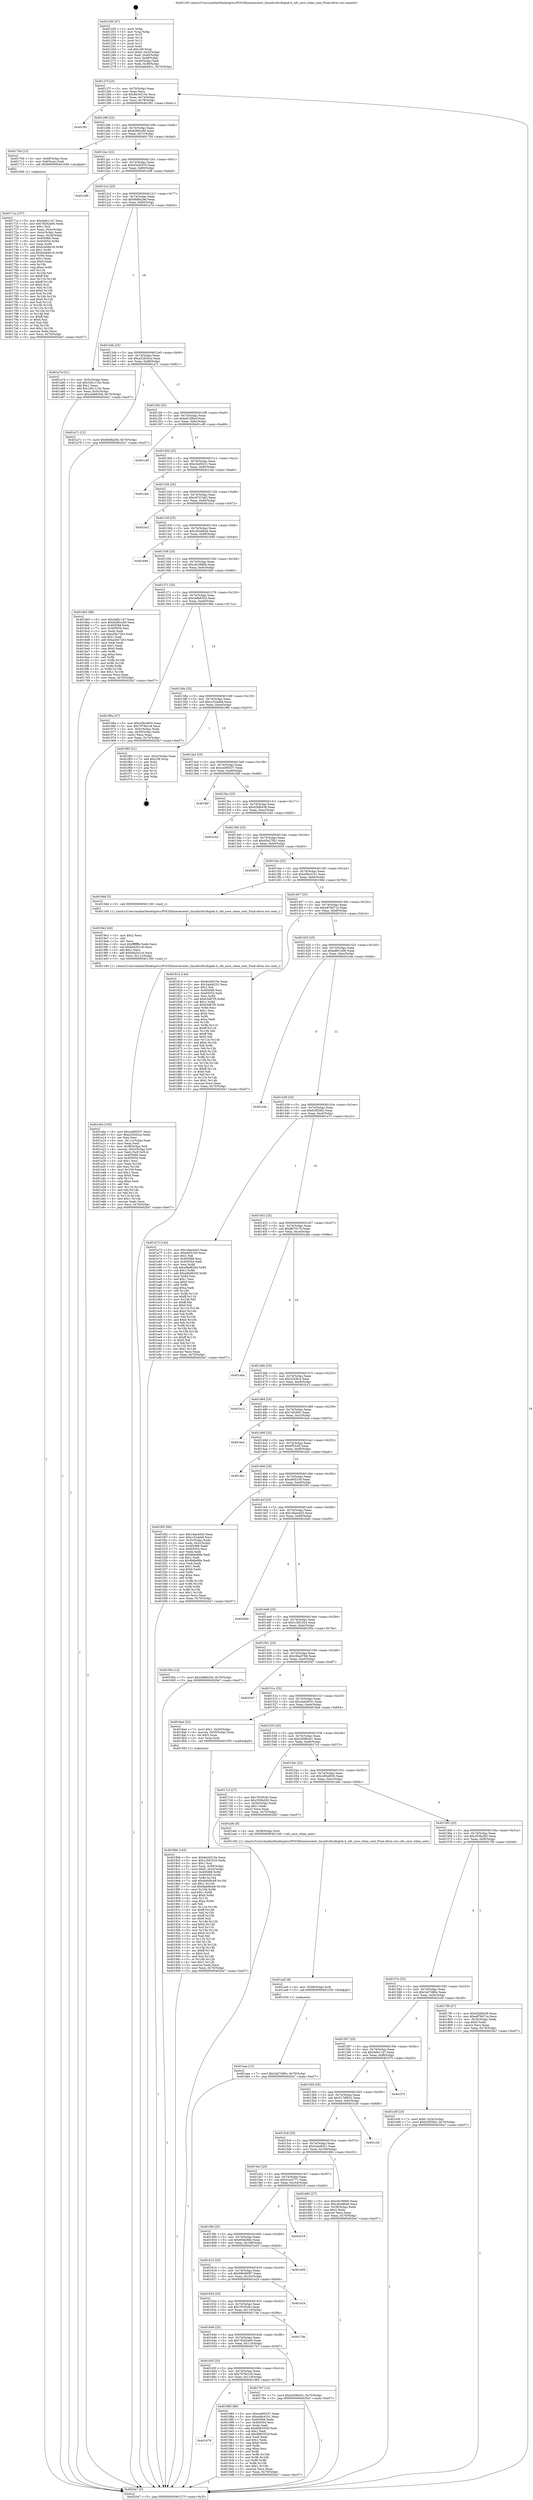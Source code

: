 digraph "0x401250" {
  label = "0x401250 (/mnt/c/Users/mathe/Desktop/tcc/POCII/binaries/extr_linuxfscifscifsglob.h_cifs_save_when_sent_Final-ollvm.out::main(0))"
  labelloc = "t"
  node[shape=record]

  Entry [label="",width=0.3,height=0.3,shape=circle,fillcolor=black,style=filled]
  "0x40127f" [label="{
     0x40127f [23]\l
     | [instrs]\l
     &nbsp;&nbsp;0x40127f \<+3\>: mov -0x70(%rbp),%eax\l
     &nbsp;&nbsp;0x401282 \<+2\>: mov %eax,%ecx\l
     &nbsp;&nbsp;0x401284 \<+6\>: sub $0x8a34515e,%ecx\l
     &nbsp;&nbsp;0x40128a \<+3\>: mov %eax,-0x74(%rbp)\l
     &nbsp;&nbsp;0x40128d \<+3\>: mov %ecx,-0x78(%rbp)\l
     &nbsp;&nbsp;0x401290 \<+6\>: je 0000000000401f91 \<main+0xd41\>\l
  }"]
  "0x401f91" [label="{
     0x401f91\l
  }", style=dashed]
  "0x401296" [label="{
     0x401296 [22]\l
     | [instrs]\l
     &nbsp;&nbsp;0x401296 \<+5\>: jmp 000000000040129b \<main+0x4b\>\l
     &nbsp;&nbsp;0x40129b \<+3\>: mov -0x74(%rbp),%eax\l
     &nbsp;&nbsp;0x40129e \<+5\>: sub $0x9280cc60,%eax\l
     &nbsp;&nbsp;0x4012a3 \<+3\>: mov %eax,-0x7c(%rbp)\l
     &nbsp;&nbsp;0x4012a6 \<+6\>: je 000000000040170d \<main+0x4bd\>\l
  }"]
  Exit [label="",width=0.3,height=0.3,shape=circle,fillcolor=black,style=filled,peripheries=2]
  "0x40170d" [label="{
     0x40170d [13]\l
     | [instrs]\l
     &nbsp;&nbsp;0x40170d \<+4\>: mov -0x48(%rbp),%rax\l
     &nbsp;&nbsp;0x401711 \<+4\>: mov 0x8(%rax),%rdi\l
     &nbsp;&nbsp;0x401715 \<+5\>: call 0000000000401060 \<atoi@plt\>\l
     | [calls]\l
     &nbsp;&nbsp;0x401060 \{1\} (unknown)\l
  }"]
  "0x4012ac" [label="{
     0x4012ac [22]\l
     | [instrs]\l
     &nbsp;&nbsp;0x4012ac \<+5\>: jmp 00000000004012b1 \<main+0x61\>\l
     &nbsp;&nbsp;0x4012b1 \<+3\>: mov -0x74(%rbp),%eax\l
     &nbsp;&nbsp;0x4012b4 \<+5\>: sub $0x93a5d376,%eax\l
     &nbsp;&nbsp;0x4012b9 \<+3\>: mov %eax,-0x80(%rbp)\l
     &nbsp;&nbsp;0x4012bc \<+6\>: je 0000000000401df9 \<main+0xba9\>\l
  }"]
  "0x401aae" [label="{
     0x401aae [12]\l
     | [instrs]\l
     &nbsp;&nbsp;0x401aae \<+7\>: movl $0x3a57d86c,-0x70(%rbp)\l
     &nbsp;&nbsp;0x401ab5 \<+5\>: jmp 00000000004020a7 \<main+0xe57\>\l
  }"]
  "0x401df9" [label="{
     0x401df9\l
  }", style=dashed]
  "0x4012c2" [label="{
     0x4012c2 [25]\l
     | [instrs]\l
     &nbsp;&nbsp;0x4012c2 \<+5\>: jmp 00000000004012c7 \<main+0x77\>\l
     &nbsp;&nbsp;0x4012c7 \<+3\>: mov -0x74(%rbp),%eax\l
     &nbsp;&nbsp;0x4012ca \<+5\>: sub $0x9b8fa29d,%eax\l
     &nbsp;&nbsp;0x4012cf \<+6\>: mov %eax,-0x84(%rbp)\l
     &nbsp;&nbsp;0x4012d5 \<+6\>: je 0000000000401a7d \<main+0x82d\>\l
  }"]
  "0x401aa5" [label="{
     0x401aa5 [9]\l
     | [instrs]\l
     &nbsp;&nbsp;0x401aa5 \<+4\>: mov -0x58(%rbp),%rdi\l
     &nbsp;&nbsp;0x401aa9 \<+5\>: call 0000000000401030 \<free@plt\>\l
     | [calls]\l
     &nbsp;&nbsp;0x401030 \{1\} (unknown)\l
  }"]
  "0x401a7d" [label="{
     0x401a7d [31]\l
     | [instrs]\l
     &nbsp;&nbsp;0x401a7d \<+3\>: mov -0x5c(%rbp),%eax\l
     &nbsp;&nbsp;0x401a80 \<+5\>: sub $0x1b6111bc,%eax\l
     &nbsp;&nbsp;0x401a85 \<+3\>: add $0x1,%eax\l
     &nbsp;&nbsp;0x401a88 \<+5\>: add $0x1b6111bc,%eax\l
     &nbsp;&nbsp;0x401a8d \<+3\>: mov %eax,-0x5c(%rbp)\l
     &nbsp;&nbsp;0x401a90 \<+7\>: movl $0xcb8b635d,-0x70(%rbp)\l
     &nbsp;&nbsp;0x401a97 \<+5\>: jmp 00000000004020a7 \<main+0xe57\>\l
  }"]
  "0x4012db" [label="{
     0x4012db [25]\l
     | [instrs]\l
     &nbsp;&nbsp;0x4012db \<+5\>: jmp 00000000004012e0 \<main+0x90\>\l
     &nbsp;&nbsp;0x4012e0 \<+3\>: mov -0x74(%rbp),%eax\l
     &nbsp;&nbsp;0x4012e3 \<+5\>: sub $0xa32920ca,%eax\l
     &nbsp;&nbsp;0x4012e8 \<+6\>: mov %eax,-0x88(%rbp)\l
     &nbsp;&nbsp;0x4012ee \<+6\>: je 0000000000401a71 \<main+0x821\>\l
  }"]
  "0x401a0a" [label="{
     0x401a0a [103]\l
     | [instrs]\l
     &nbsp;&nbsp;0x401a0a \<+5\>: mov $0xced95537,%ecx\l
     &nbsp;&nbsp;0x401a0f \<+5\>: mov $0xa32920ca,%edx\l
     &nbsp;&nbsp;0x401a14 \<+2\>: xor %esi,%esi\l
     &nbsp;&nbsp;0x401a16 \<+6\>: mov -0x11c(%rbp),%edi\l
     &nbsp;&nbsp;0x401a1c \<+3\>: imul %eax,%edi\l
     &nbsp;&nbsp;0x401a1f \<+4\>: mov -0x58(%rbp),%r8\l
     &nbsp;&nbsp;0x401a23 \<+4\>: movslq -0x5c(%rbp),%r9\l
     &nbsp;&nbsp;0x401a27 \<+4\>: mov %edi,(%r8,%r9,4)\l
     &nbsp;&nbsp;0x401a2b \<+7\>: mov 0x405068,%eax\l
     &nbsp;&nbsp;0x401a32 \<+7\>: mov 0x405054,%edi\l
     &nbsp;&nbsp;0x401a39 \<+3\>: sub $0x1,%esi\l
     &nbsp;&nbsp;0x401a3c \<+3\>: mov %eax,%r10d\l
     &nbsp;&nbsp;0x401a3f \<+3\>: add %esi,%r10d\l
     &nbsp;&nbsp;0x401a42 \<+4\>: imul %r10d,%eax\l
     &nbsp;&nbsp;0x401a46 \<+3\>: and $0x1,%eax\l
     &nbsp;&nbsp;0x401a49 \<+3\>: cmp $0x0,%eax\l
     &nbsp;&nbsp;0x401a4c \<+4\>: sete %r11b\l
     &nbsp;&nbsp;0x401a50 \<+3\>: cmp $0xa,%edi\l
     &nbsp;&nbsp;0x401a53 \<+3\>: setl %bl\l
     &nbsp;&nbsp;0x401a56 \<+3\>: mov %r11b,%r14b\l
     &nbsp;&nbsp;0x401a59 \<+3\>: and %bl,%r14b\l
     &nbsp;&nbsp;0x401a5c \<+3\>: xor %bl,%r11b\l
     &nbsp;&nbsp;0x401a5f \<+3\>: or %r11b,%r14b\l
     &nbsp;&nbsp;0x401a62 \<+4\>: test $0x1,%r14b\l
     &nbsp;&nbsp;0x401a66 \<+3\>: cmovne %edx,%ecx\l
     &nbsp;&nbsp;0x401a69 \<+3\>: mov %ecx,-0x70(%rbp)\l
     &nbsp;&nbsp;0x401a6c \<+5\>: jmp 00000000004020a7 \<main+0xe57\>\l
  }"]
  "0x401a71" [label="{
     0x401a71 [12]\l
     | [instrs]\l
     &nbsp;&nbsp;0x401a71 \<+7\>: movl $0x9b8fa29d,-0x70(%rbp)\l
     &nbsp;&nbsp;0x401a78 \<+5\>: jmp 00000000004020a7 \<main+0xe57\>\l
  }"]
  "0x4012f4" [label="{
     0x4012f4 [25]\l
     | [instrs]\l
     &nbsp;&nbsp;0x4012f4 \<+5\>: jmp 00000000004012f9 \<main+0xa9\>\l
     &nbsp;&nbsp;0x4012f9 \<+3\>: mov -0x74(%rbp),%eax\l
     &nbsp;&nbsp;0x4012fc \<+5\>: sub $0xa9158bcf,%eax\l
     &nbsp;&nbsp;0x401301 \<+6\>: mov %eax,-0x8c(%rbp)\l
     &nbsp;&nbsp;0x401307 \<+6\>: je 0000000000401cd9 \<main+0xa89\>\l
  }"]
  "0x4019e2" [label="{
     0x4019e2 [40]\l
     | [instrs]\l
     &nbsp;&nbsp;0x4019e2 \<+5\>: mov $0x2,%ecx\l
     &nbsp;&nbsp;0x4019e7 \<+1\>: cltd\l
     &nbsp;&nbsp;0x4019e8 \<+2\>: idiv %ecx\l
     &nbsp;&nbsp;0x4019ea \<+6\>: imul $0xfffffffe,%edx,%ecx\l
     &nbsp;&nbsp;0x4019f0 \<+6\>: sub $0xb0a2b1c0,%ecx\l
     &nbsp;&nbsp;0x4019f6 \<+3\>: add $0x1,%ecx\l
     &nbsp;&nbsp;0x4019f9 \<+6\>: add $0xb0a2b1c0,%ecx\l
     &nbsp;&nbsp;0x4019ff \<+6\>: mov %ecx,-0x11c(%rbp)\l
     &nbsp;&nbsp;0x401a05 \<+5\>: call 0000000000401160 \<next_i\>\l
     | [calls]\l
     &nbsp;&nbsp;0x401160 \{1\} (/mnt/c/Users/mathe/Desktop/tcc/POCII/binaries/extr_linuxfscifscifsglob.h_cifs_save_when_sent_Final-ollvm.out::next_i)\l
  }"]
  "0x401cd9" [label="{
     0x401cd9\l
  }", style=dashed]
  "0x40130d" [label="{
     0x40130d [25]\l
     | [instrs]\l
     &nbsp;&nbsp;0x40130d \<+5\>: jmp 0000000000401312 \<main+0xc2\>\l
     &nbsp;&nbsp;0x401312 \<+3\>: mov -0x74(%rbp),%eax\l
     &nbsp;&nbsp;0x401315 \<+5\>: sub $0xc0a09231,%eax\l
     &nbsp;&nbsp;0x40131a \<+6\>: mov %eax,-0x90(%rbp)\l
     &nbsp;&nbsp;0x401320 \<+6\>: je 0000000000401cbe \<main+0xa6e\>\l
  }"]
  "0x401678" [label="{
     0x401678\l
  }", style=dashed]
  "0x401cbe" [label="{
     0x401cbe\l
  }", style=dashed]
  "0x401326" [label="{
     0x401326 [25]\l
     | [instrs]\l
     &nbsp;&nbsp;0x401326 \<+5\>: jmp 000000000040132b \<main+0xdb\>\l
     &nbsp;&nbsp;0x40132b \<+3\>: mov -0x74(%rbp),%eax\l
     &nbsp;&nbsp;0x40132e \<+5\>: sub $0xc8747ab2,%eax\l
     &nbsp;&nbsp;0x401333 \<+6\>: mov %eax,-0x94(%rbp)\l
     &nbsp;&nbsp;0x401339 \<+6\>: je 0000000000401bc2 \<main+0x972\>\l
  }"]
  "0x401985" [label="{
     0x401985 [88]\l
     | [instrs]\l
     &nbsp;&nbsp;0x401985 \<+5\>: mov $0xced95537,%eax\l
     &nbsp;&nbsp;0x40198a \<+5\>: mov $0xe49c41b1,%ecx\l
     &nbsp;&nbsp;0x40198f \<+7\>: mov 0x405068,%edx\l
     &nbsp;&nbsp;0x401996 \<+7\>: mov 0x405054,%esi\l
     &nbsp;&nbsp;0x40199d \<+2\>: mov %edx,%edi\l
     &nbsp;&nbsp;0x40199f \<+6\>: add $0x6883352f,%edi\l
     &nbsp;&nbsp;0x4019a5 \<+3\>: sub $0x1,%edi\l
     &nbsp;&nbsp;0x4019a8 \<+6\>: sub $0x6883352f,%edi\l
     &nbsp;&nbsp;0x4019ae \<+3\>: imul %edi,%edx\l
     &nbsp;&nbsp;0x4019b1 \<+3\>: and $0x1,%edx\l
     &nbsp;&nbsp;0x4019b4 \<+3\>: cmp $0x0,%edx\l
     &nbsp;&nbsp;0x4019b7 \<+4\>: sete %r8b\l
     &nbsp;&nbsp;0x4019bb \<+3\>: cmp $0xa,%esi\l
     &nbsp;&nbsp;0x4019be \<+4\>: setl %r9b\l
     &nbsp;&nbsp;0x4019c2 \<+3\>: mov %r8b,%r10b\l
     &nbsp;&nbsp;0x4019c5 \<+3\>: and %r9b,%r10b\l
     &nbsp;&nbsp;0x4019c8 \<+3\>: xor %r9b,%r8b\l
     &nbsp;&nbsp;0x4019cb \<+3\>: or %r8b,%r10b\l
     &nbsp;&nbsp;0x4019ce \<+4\>: test $0x1,%r10b\l
     &nbsp;&nbsp;0x4019d2 \<+3\>: cmovne %ecx,%eax\l
     &nbsp;&nbsp;0x4019d5 \<+3\>: mov %eax,-0x70(%rbp)\l
     &nbsp;&nbsp;0x4019d8 \<+5\>: jmp 00000000004020a7 \<main+0xe57\>\l
  }"]
  "0x401bc2" [label="{
     0x401bc2\l
  }", style=dashed]
  "0x40133f" [label="{
     0x40133f [25]\l
     | [instrs]\l
     &nbsp;&nbsp;0x40133f \<+5\>: jmp 0000000000401344 \<main+0xf4\>\l
     &nbsp;&nbsp;0x401344 \<+3\>: mov -0x74(%rbp),%eax\l
     &nbsp;&nbsp;0x401347 \<+5\>: sub $0xc92e86a9,%eax\l
     &nbsp;&nbsp;0x40134c \<+6\>: mov %eax,-0x98(%rbp)\l
     &nbsp;&nbsp;0x401352 \<+6\>: je 000000000040169d \<main+0x44d\>\l
  }"]
  "0x4018bb" [label="{
     0x4018bb [163]\l
     | [instrs]\l
     &nbsp;&nbsp;0x4018bb \<+5\>: mov $0x8a34515e,%ecx\l
     &nbsp;&nbsp;0x4018c0 \<+5\>: mov $0x1c581024,%edx\l
     &nbsp;&nbsp;0x4018c5 \<+3\>: mov $0x1,%sil\l
     &nbsp;&nbsp;0x4018c8 \<+4\>: mov %rax,-0x58(%rbp)\l
     &nbsp;&nbsp;0x4018cc \<+7\>: movl $0x0,-0x5c(%rbp)\l
     &nbsp;&nbsp;0x4018d3 \<+8\>: mov 0x405068,%r8d\l
     &nbsp;&nbsp;0x4018db \<+8\>: mov 0x405054,%r9d\l
     &nbsp;&nbsp;0x4018e3 \<+3\>: mov %r8d,%r10d\l
     &nbsp;&nbsp;0x4018e6 \<+7\>: add $0x8a8d8cb8,%r10d\l
     &nbsp;&nbsp;0x4018ed \<+4\>: sub $0x1,%r10d\l
     &nbsp;&nbsp;0x4018f1 \<+7\>: sub $0x8a8d8cb8,%r10d\l
     &nbsp;&nbsp;0x4018f8 \<+4\>: imul %r10d,%r8d\l
     &nbsp;&nbsp;0x4018fc \<+4\>: and $0x1,%r8d\l
     &nbsp;&nbsp;0x401900 \<+4\>: cmp $0x0,%r8d\l
     &nbsp;&nbsp;0x401904 \<+4\>: sete %r11b\l
     &nbsp;&nbsp;0x401908 \<+4\>: cmp $0xa,%r9d\l
     &nbsp;&nbsp;0x40190c \<+3\>: setl %bl\l
     &nbsp;&nbsp;0x40190f \<+3\>: mov %r11b,%r14b\l
     &nbsp;&nbsp;0x401912 \<+4\>: xor $0xff,%r14b\l
     &nbsp;&nbsp;0x401916 \<+3\>: mov %bl,%r15b\l
     &nbsp;&nbsp;0x401919 \<+4\>: xor $0xff,%r15b\l
     &nbsp;&nbsp;0x40191d \<+4\>: xor $0x0,%sil\l
     &nbsp;&nbsp;0x401921 \<+3\>: mov %r14b,%r12b\l
     &nbsp;&nbsp;0x401924 \<+4\>: and $0x0,%r12b\l
     &nbsp;&nbsp;0x401928 \<+3\>: and %sil,%r11b\l
     &nbsp;&nbsp;0x40192b \<+3\>: mov %r15b,%r13b\l
     &nbsp;&nbsp;0x40192e \<+4\>: and $0x0,%r13b\l
     &nbsp;&nbsp;0x401932 \<+3\>: and %sil,%bl\l
     &nbsp;&nbsp;0x401935 \<+3\>: or %r11b,%r12b\l
     &nbsp;&nbsp;0x401938 \<+3\>: or %bl,%r13b\l
     &nbsp;&nbsp;0x40193b \<+3\>: xor %r13b,%r12b\l
     &nbsp;&nbsp;0x40193e \<+3\>: or %r15b,%r14b\l
     &nbsp;&nbsp;0x401941 \<+4\>: xor $0xff,%r14b\l
     &nbsp;&nbsp;0x401945 \<+4\>: or $0x0,%sil\l
     &nbsp;&nbsp;0x401949 \<+3\>: and %sil,%r14b\l
     &nbsp;&nbsp;0x40194c \<+3\>: or %r14b,%r12b\l
     &nbsp;&nbsp;0x40194f \<+4\>: test $0x1,%r12b\l
     &nbsp;&nbsp;0x401953 \<+3\>: cmovne %edx,%ecx\l
     &nbsp;&nbsp;0x401956 \<+3\>: mov %ecx,-0x70(%rbp)\l
     &nbsp;&nbsp;0x401959 \<+5\>: jmp 00000000004020a7 \<main+0xe57\>\l
  }"]
  "0x40169d" [label="{
     0x40169d\l
  }", style=dashed]
  "0x401358" [label="{
     0x401358 [25]\l
     | [instrs]\l
     &nbsp;&nbsp;0x401358 \<+5\>: jmp 000000000040135d \<main+0x10d\>\l
     &nbsp;&nbsp;0x40135d \<+3\>: mov -0x74(%rbp),%eax\l
     &nbsp;&nbsp;0x401360 \<+5\>: sub $0xc9c399d0,%eax\l
     &nbsp;&nbsp;0x401365 \<+6\>: mov %eax,-0x9c(%rbp)\l
     &nbsp;&nbsp;0x40136b \<+6\>: je 00000000004016b5 \<main+0x465\>\l
  }"]
  "0x40165f" [label="{
     0x40165f [25]\l
     | [instrs]\l
     &nbsp;&nbsp;0x40165f \<+5\>: jmp 0000000000401664 \<main+0x414\>\l
     &nbsp;&nbsp;0x401664 \<+3\>: mov -0x74(%rbp),%eax\l
     &nbsp;&nbsp;0x401667 \<+5\>: sub $0x7979e1c8,%eax\l
     &nbsp;&nbsp;0x40166c \<+6\>: mov %eax,-0x118(%rbp)\l
     &nbsp;&nbsp;0x401672 \<+6\>: je 0000000000401985 \<main+0x735\>\l
  }"]
  "0x4016b5" [label="{
     0x4016b5 [88]\l
     | [instrs]\l
     &nbsp;&nbsp;0x4016b5 \<+5\>: mov $0x3efe11d7,%eax\l
     &nbsp;&nbsp;0x4016ba \<+5\>: mov $0x9280cc60,%ecx\l
     &nbsp;&nbsp;0x4016bf \<+7\>: mov 0x405068,%edx\l
     &nbsp;&nbsp;0x4016c6 \<+7\>: mov 0x405054,%esi\l
     &nbsp;&nbsp;0x4016cd \<+2\>: mov %edx,%edi\l
     &nbsp;&nbsp;0x4016cf \<+6\>: sub $0xa26e72b3,%edi\l
     &nbsp;&nbsp;0x4016d5 \<+3\>: sub $0x1,%edi\l
     &nbsp;&nbsp;0x4016d8 \<+6\>: add $0xa26e72b3,%edi\l
     &nbsp;&nbsp;0x4016de \<+3\>: imul %edi,%edx\l
     &nbsp;&nbsp;0x4016e1 \<+3\>: and $0x1,%edx\l
     &nbsp;&nbsp;0x4016e4 \<+3\>: cmp $0x0,%edx\l
     &nbsp;&nbsp;0x4016e7 \<+4\>: sete %r8b\l
     &nbsp;&nbsp;0x4016eb \<+3\>: cmp $0xa,%esi\l
     &nbsp;&nbsp;0x4016ee \<+4\>: setl %r9b\l
     &nbsp;&nbsp;0x4016f2 \<+3\>: mov %r8b,%r10b\l
     &nbsp;&nbsp;0x4016f5 \<+3\>: and %r9b,%r10b\l
     &nbsp;&nbsp;0x4016f8 \<+3\>: xor %r9b,%r8b\l
     &nbsp;&nbsp;0x4016fb \<+3\>: or %r8b,%r10b\l
     &nbsp;&nbsp;0x4016fe \<+4\>: test $0x1,%r10b\l
     &nbsp;&nbsp;0x401702 \<+3\>: cmovne %ecx,%eax\l
     &nbsp;&nbsp;0x401705 \<+3\>: mov %eax,-0x70(%rbp)\l
     &nbsp;&nbsp;0x401708 \<+5\>: jmp 00000000004020a7 \<main+0xe57\>\l
  }"]
  "0x401371" [label="{
     0x401371 [25]\l
     | [instrs]\l
     &nbsp;&nbsp;0x401371 \<+5\>: jmp 0000000000401376 \<main+0x126\>\l
     &nbsp;&nbsp;0x401376 \<+3\>: mov -0x74(%rbp),%eax\l
     &nbsp;&nbsp;0x401379 \<+5\>: sub $0xcb8b635d,%eax\l
     &nbsp;&nbsp;0x40137e \<+6\>: mov %eax,-0xa0(%rbp)\l
     &nbsp;&nbsp;0x401384 \<+6\>: je 000000000040196a \<main+0x71a\>\l
  }"]
  "0x4017b7" [label="{
     0x4017b7 [12]\l
     | [instrs]\l
     &nbsp;&nbsp;0x4017b7 \<+7\>: movl $0x2d386c61,-0x70(%rbp)\l
     &nbsp;&nbsp;0x4017be \<+5\>: jmp 00000000004020a7 \<main+0xe57\>\l
  }"]
  "0x40196a" [label="{
     0x40196a [27]\l
     | [instrs]\l
     &nbsp;&nbsp;0x40196a \<+5\>: mov $0x2d9cd930,%eax\l
     &nbsp;&nbsp;0x40196f \<+5\>: mov $0x7979e1c8,%ecx\l
     &nbsp;&nbsp;0x401974 \<+3\>: mov -0x5c(%rbp),%edx\l
     &nbsp;&nbsp;0x401977 \<+3\>: cmp -0x50(%rbp),%edx\l
     &nbsp;&nbsp;0x40197a \<+3\>: cmovl %ecx,%eax\l
     &nbsp;&nbsp;0x40197d \<+3\>: mov %eax,-0x70(%rbp)\l
     &nbsp;&nbsp;0x401980 \<+5\>: jmp 00000000004020a7 \<main+0xe57\>\l
  }"]
  "0x40138a" [label="{
     0x40138a [25]\l
     | [instrs]\l
     &nbsp;&nbsp;0x40138a \<+5\>: jmp 000000000040138f \<main+0x13f\>\l
     &nbsp;&nbsp;0x40138f \<+3\>: mov -0x74(%rbp),%eax\l
     &nbsp;&nbsp;0x401392 \<+5\>: sub $0xcc52ade8,%eax\l
     &nbsp;&nbsp;0x401397 \<+6\>: mov %eax,-0xa4(%rbp)\l
     &nbsp;&nbsp;0x40139d \<+6\>: je 0000000000401f60 \<main+0xd10\>\l
  }"]
  "0x401646" [label="{
     0x401646 [25]\l
     | [instrs]\l
     &nbsp;&nbsp;0x401646 \<+5\>: jmp 000000000040164b \<main+0x3fb\>\l
     &nbsp;&nbsp;0x40164b \<+3\>: mov -0x74(%rbp),%eax\l
     &nbsp;&nbsp;0x40164e \<+5\>: sub $0x78262a60,%eax\l
     &nbsp;&nbsp;0x401653 \<+6\>: mov %eax,-0x114(%rbp)\l
     &nbsp;&nbsp;0x401659 \<+6\>: je 00000000004017b7 \<main+0x567\>\l
  }"]
  "0x401f60" [label="{
     0x401f60 [21]\l
     | [instrs]\l
     &nbsp;&nbsp;0x401f60 \<+3\>: mov -0x2c(%rbp),%eax\l
     &nbsp;&nbsp;0x401f63 \<+7\>: add $0x108,%rsp\l
     &nbsp;&nbsp;0x401f6a \<+1\>: pop %rbx\l
     &nbsp;&nbsp;0x401f6b \<+2\>: pop %r12\l
     &nbsp;&nbsp;0x401f6d \<+2\>: pop %r13\l
     &nbsp;&nbsp;0x401f6f \<+2\>: pop %r14\l
     &nbsp;&nbsp;0x401f71 \<+2\>: pop %r15\l
     &nbsp;&nbsp;0x401f73 \<+1\>: pop %rbp\l
     &nbsp;&nbsp;0x401f74 \<+1\>: ret\l
  }"]
  "0x4013a3" [label="{
     0x4013a3 [25]\l
     | [instrs]\l
     &nbsp;&nbsp;0x4013a3 \<+5\>: jmp 00000000004013a8 \<main+0x158\>\l
     &nbsp;&nbsp;0x4013a8 \<+3\>: mov -0x74(%rbp),%eax\l
     &nbsp;&nbsp;0x4013ab \<+5\>: sub $0xced95537,%eax\l
     &nbsp;&nbsp;0x4013b0 \<+6\>: mov %eax,-0xa8(%rbp)\l
     &nbsp;&nbsp;0x4013b6 \<+6\>: je 0000000000401fbf \<main+0xd6f\>\l
  }"]
  "0x4017de" [label="{
     0x4017de\l
  }", style=dashed]
  "0x401fbf" [label="{
     0x401fbf\l
  }", style=dashed]
  "0x4013bc" [label="{
     0x4013bc [25]\l
     | [instrs]\l
     &nbsp;&nbsp;0x4013bc \<+5\>: jmp 00000000004013c1 \<main+0x171\>\l
     &nbsp;&nbsp;0x4013c1 \<+3\>: mov -0x74(%rbp),%eax\l
     &nbsp;&nbsp;0x4013c4 \<+5\>: sub $0xd2bfb436,%eax\l
     &nbsp;&nbsp;0x4013c9 \<+6\>: mov %eax,-0xac(%rbp)\l
     &nbsp;&nbsp;0x4013cf \<+6\>: je 0000000000401e42 \<main+0xbf2\>\l
  }"]
  "0x40162d" [label="{
     0x40162d [25]\l
     | [instrs]\l
     &nbsp;&nbsp;0x40162d \<+5\>: jmp 0000000000401632 \<main+0x3e2\>\l
     &nbsp;&nbsp;0x401632 \<+3\>: mov -0x74(%rbp),%eax\l
     &nbsp;&nbsp;0x401635 \<+5\>: sub $0x781f5c9c,%eax\l
     &nbsp;&nbsp;0x40163a \<+6\>: mov %eax,-0x110(%rbp)\l
     &nbsp;&nbsp;0x401640 \<+6\>: je 00000000004017de \<main+0x58e\>\l
  }"]
  "0x401e42" [label="{
     0x401e42\l
  }", style=dashed]
  "0x4013d5" [label="{
     0x4013d5 [25]\l
     | [instrs]\l
     &nbsp;&nbsp;0x4013d5 \<+5\>: jmp 00000000004013da \<main+0x18a\>\l
     &nbsp;&nbsp;0x4013da \<+3\>: mov -0x74(%rbp),%eax\l
     &nbsp;&nbsp;0x4013dd \<+5\>: sub $0xd3e27fb1,%eax\l
     &nbsp;&nbsp;0x4013e2 \<+6\>: mov %eax,-0xb0(%rbp)\l
     &nbsp;&nbsp;0x4013e8 \<+6\>: je 0000000000402053 \<main+0xe03\>\l
  }"]
  "0x401e24" [label="{
     0x401e24\l
  }", style=dashed]
  "0x402053" [label="{
     0x402053\l
  }", style=dashed]
  "0x4013ee" [label="{
     0x4013ee [25]\l
     | [instrs]\l
     &nbsp;&nbsp;0x4013ee \<+5\>: jmp 00000000004013f3 \<main+0x1a3\>\l
     &nbsp;&nbsp;0x4013f3 \<+3\>: mov -0x74(%rbp),%eax\l
     &nbsp;&nbsp;0x4013f6 \<+5\>: sub $0xe49c41b1,%eax\l
     &nbsp;&nbsp;0x4013fb \<+6\>: mov %eax,-0xb4(%rbp)\l
     &nbsp;&nbsp;0x401401 \<+6\>: je 00000000004019dd \<main+0x78d\>\l
  }"]
  "0x401614" [label="{
     0x401614 [25]\l
     | [instrs]\l
     &nbsp;&nbsp;0x401614 \<+5\>: jmp 0000000000401619 \<main+0x3c9\>\l
     &nbsp;&nbsp;0x401619 \<+3\>: mov -0x74(%rbp),%eax\l
     &nbsp;&nbsp;0x40161c \<+5\>: sub $0x66b48097,%eax\l
     &nbsp;&nbsp;0x401621 \<+6\>: mov %eax,-0x10c(%rbp)\l
     &nbsp;&nbsp;0x401627 \<+6\>: je 0000000000401e24 \<main+0xbd4\>\l
  }"]
  "0x4019dd" [label="{
     0x4019dd [5]\l
     | [instrs]\l
     &nbsp;&nbsp;0x4019dd \<+5\>: call 0000000000401160 \<next_i\>\l
     | [calls]\l
     &nbsp;&nbsp;0x401160 \{1\} (/mnt/c/Users/mathe/Desktop/tcc/POCII/binaries/extr_linuxfscifscifsglob.h_cifs_save_when_sent_Final-ollvm.out::next_i)\l
  }"]
  "0x401407" [label="{
     0x401407 [25]\l
     | [instrs]\l
     &nbsp;&nbsp;0x401407 \<+5\>: jmp 000000000040140c \<main+0x1bc\>\l
     &nbsp;&nbsp;0x40140c \<+3\>: mov -0x74(%rbp),%eax\l
     &nbsp;&nbsp;0x40140f \<+5\>: sub $0xe878d71e,%eax\l
     &nbsp;&nbsp;0x401414 \<+6\>: mov %eax,-0xb8(%rbp)\l
     &nbsp;&nbsp;0x40141a \<+6\>: je 0000000000401814 \<main+0x5c4\>\l
  }"]
  "0x401e05" [label="{
     0x401e05\l
  }", style=dashed]
  "0x401814" [label="{
     0x401814 [144]\l
     | [instrs]\l
     &nbsp;&nbsp;0x401814 \<+5\>: mov $0x8a34515e,%eax\l
     &nbsp;&nbsp;0x401819 \<+5\>: mov $0x2adc6231,%ecx\l
     &nbsp;&nbsp;0x40181e \<+2\>: mov $0x1,%dl\l
     &nbsp;&nbsp;0x401820 \<+7\>: mov 0x405068,%esi\l
     &nbsp;&nbsp;0x401827 \<+7\>: mov 0x405054,%edi\l
     &nbsp;&nbsp;0x40182e \<+3\>: mov %esi,%r8d\l
     &nbsp;&nbsp;0x401831 \<+7\>: add $0xb3d87f5,%r8d\l
     &nbsp;&nbsp;0x401838 \<+4\>: sub $0x1,%r8d\l
     &nbsp;&nbsp;0x40183c \<+7\>: sub $0xb3d87f5,%r8d\l
     &nbsp;&nbsp;0x401843 \<+4\>: imul %r8d,%esi\l
     &nbsp;&nbsp;0x401847 \<+3\>: and $0x1,%esi\l
     &nbsp;&nbsp;0x40184a \<+3\>: cmp $0x0,%esi\l
     &nbsp;&nbsp;0x40184d \<+4\>: sete %r9b\l
     &nbsp;&nbsp;0x401851 \<+3\>: cmp $0xa,%edi\l
     &nbsp;&nbsp;0x401854 \<+4\>: setl %r10b\l
     &nbsp;&nbsp;0x401858 \<+3\>: mov %r9b,%r11b\l
     &nbsp;&nbsp;0x40185b \<+4\>: xor $0xff,%r11b\l
     &nbsp;&nbsp;0x40185f \<+3\>: mov %r10b,%bl\l
     &nbsp;&nbsp;0x401862 \<+3\>: xor $0xff,%bl\l
     &nbsp;&nbsp;0x401865 \<+3\>: xor $0x0,%dl\l
     &nbsp;&nbsp;0x401868 \<+3\>: mov %r11b,%r14b\l
     &nbsp;&nbsp;0x40186b \<+4\>: and $0x0,%r14b\l
     &nbsp;&nbsp;0x40186f \<+3\>: and %dl,%r9b\l
     &nbsp;&nbsp;0x401872 \<+3\>: mov %bl,%r15b\l
     &nbsp;&nbsp;0x401875 \<+4\>: and $0x0,%r15b\l
     &nbsp;&nbsp;0x401879 \<+3\>: and %dl,%r10b\l
     &nbsp;&nbsp;0x40187c \<+3\>: or %r9b,%r14b\l
     &nbsp;&nbsp;0x40187f \<+3\>: or %r10b,%r15b\l
     &nbsp;&nbsp;0x401882 \<+3\>: xor %r15b,%r14b\l
     &nbsp;&nbsp;0x401885 \<+3\>: or %bl,%r11b\l
     &nbsp;&nbsp;0x401888 \<+4\>: xor $0xff,%r11b\l
     &nbsp;&nbsp;0x40188c \<+3\>: or $0x0,%dl\l
     &nbsp;&nbsp;0x40188f \<+3\>: and %dl,%r11b\l
     &nbsp;&nbsp;0x401892 \<+3\>: or %r11b,%r14b\l
     &nbsp;&nbsp;0x401895 \<+4\>: test $0x1,%r14b\l
     &nbsp;&nbsp;0x401899 \<+3\>: cmovne %ecx,%eax\l
     &nbsp;&nbsp;0x40189c \<+3\>: mov %eax,-0x70(%rbp)\l
     &nbsp;&nbsp;0x40189f \<+5\>: jmp 00000000004020a7 \<main+0xe57\>\l
  }"]
  "0x401420" [label="{
     0x401420 [25]\l
     | [instrs]\l
     &nbsp;&nbsp;0x401420 \<+5\>: jmp 0000000000401425 \<main+0x1d5\>\l
     &nbsp;&nbsp;0x401425 \<+3\>: mov -0x74(%rbp),%eax\l
     &nbsp;&nbsp;0x401428 \<+5\>: sub $0xe8f01d06,%eax\l
     &nbsp;&nbsp;0x40142d \<+6\>: mov %eax,-0xbc(%rbp)\l
     &nbsp;&nbsp;0x401433 \<+6\>: je 0000000000401e4e \<main+0xbfe\>\l
  }"]
  "0x4015fb" [label="{
     0x4015fb [25]\l
     | [instrs]\l
     &nbsp;&nbsp;0x4015fb \<+5\>: jmp 0000000000401600 \<main+0x3b0\>\l
     &nbsp;&nbsp;0x401600 \<+3\>: mov -0x74(%rbp),%eax\l
     &nbsp;&nbsp;0x401603 \<+5\>: sub $0x604b0bfc,%eax\l
     &nbsp;&nbsp;0x401608 \<+6\>: mov %eax,-0x108(%rbp)\l
     &nbsp;&nbsp;0x40160e \<+6\>: je 0000000000401e05 \<main+0xbb5\>\l
  }"]
  "0x401e4e" [label="{
     0x401e4e\l
  }", style=dashed]
  "0x401439" [label="{
     0x401439 [25]\l
     | [instrs]\l
     &nbsp;&nbsp;0x401439 \<+5\>: jmp 000000000040143e \<main+0x1ee\>\l
     &nbsp;&nbsp;0x40143e \<+3\>: mov -0x74(%rbp),%eax\l
     &nbsp;&nbsp;0x401441 \<+5\>: sub $0xfc5f20b2,%eax\l
     &nbsp;&nbsp;0x401446 \<+6\>: mov %eax,-0xc0(%rbp)\l
     &nbsp;&nbsp;0x40144c \<+6\>: je 0000000000401e72 \<main+0xc22\>\l
  }"]
  "0x402019" [label="{
     0x402019\l
  }", style=dashed]
  "0x401e72" [label="{
     0x401e72 [144]\l
     | [instrs]\l
     &nbsp;&nbsp;0x401e72 \<+5\>: mov $0x18ae4d43,%eax\l
     &nbsp;&nbsp;0x401e77 \<+5\>: mov $0xe845100,%ecx\l
     &nbsp;&nbsp;0x401e7c \<+2\>: mov $0x1,%dl\l
     &nbsp;&nbsp;0x401e7e \<+7\>: mov 0x405068,%esi\l
     &nbsp;&nbsp;0x401e85 \<+7\>: mov 0x405054,%edi\l
     &nbsp;&nbsp;0x401e8c \<+3\>: mov %esi,%r8d\l
     &nbsp;&nbsp;0x401e8f \<+7\>: sub $0xa9bd820d,%r8d\l
     &nbsp;&nbsp;0x401e96 \<+4\>: sub $0x1,%r8d\l
     &nbsp;&nbsp;0x401e9a \<+7\>: add $0xa9bd820d,%r8d\l
     &nbsp;&nbsp;0x401ea1 \<+4\>: imul %r8d,%esi\l
     &nbsp;&nbsp;0x401ea5 \<+3\>: and $0x1,%esi\l
     &nbsp;&nbsp;0x401ea8 \<+3\>: cmp $0x0,%esi\l
     &nbsp;&nbsp;0x401eab \<+4\>: sete %r9b\l
     &nbsp;&nbsp;0x401eaf \<+3\>: cmp $0xa,%edi\l
     &nbsp;&nbsp;0x401eb2 \<+4\>: setl %r10b\l
     &nbsp;&nbsp;0x401eb6 \<+3\>: mov %r9b,%r11b\l
     &nbsp;&nbsp;0x401eb9 \<+4\>: xor $0xff,%r11b\l
     &nbsp;&nbsp;0x401ebd \<+3\>: mov %r10b,%bl\l
     &nbsp;&nbsp;0x401ec0 \<+3\>: xor $0xff,%bl\l
     &nbsp;&nbsp;0x401ec3 \<+3\>: xor $0x0,%dl\l
     &nbsp;&nbsp;0x401ec6 \<+3\>: mov %r11b,%r14b\l
     &nbsp;&nbsp;0x401ec9 \<+4\>: and $0x0,%r14b\l
     &nbsp;&nbsp;0x401ecd \<+3\>: and %dl,%r9b\l
     &nbsp;&nbsp;0x401ed0 \<+3\>: mov %bl,%r15b\l
     &nbsp;&nbsp;0x401ed3 \<+4\>: and $0x0,%r15b\l
     &nbsp;&nbsp;0x401ed7 \<+3\>: and %dl,%r10b\l
     &nbsp;&nbsp;0x401eda \<+3\>: or %r9b,%r14b\l
     &nbsp;&nbsp;0x401edd \<+3\>: or %r10b,%r15b\l
     &nbsp;&nbsp;0x401ee0 \<+3\>: xor %r15b,%r14b\l
     &nbsp;&nbsp;0x401ee3 \<+3\>: or %bl,%r11b\l
     &nbsp;&nbsp;0x401ee6 \<+4\>: xor $0xff,%r11b\l
     &nbsp;&nbsp;0x401eea \<+3\>: or $0x0,%dl\l
     &nbsp;&nbsp;0x401eed \<+3\>: and %dl,%r11b\l
     &nbsp;&nbsp;0x401ef0 \<+3\>: or %r11b,%r14b\l
     &nbsp;&nbsp;0x401ef3 \<+4\>: test $0x1,%r14b\l
     &nbsp;&nbsp;0x401ef7 \<+3\>: cmovne %ecx,%eax\l
     &nbsp;&nbsp;0x401efa \<+3\>: mov %eax,-0x70(%rbp)\l
     &nbsp;&nbsp;0x401efd \<+5\>: jmp 00000000004020a7 \<main+0xe57\>\l
  }"]
  "0x401452" [label="{
     0x401452 [25]\l
     | [instrs]\l
     &nbsp;&nbsp;0x401452 \<+5\>: jmp 0000000000401457 \<main+0x207\>\l
     &nbsp;&nbsp;0x401457 \<+3\>: mov -0x74(%rbp),%eax\l
     &nbsp;&nbsp;0x40145a \<+5\>: sub $0xffd70c79,%eax\l
     &nbsp;&nbsp;0x40145f \<+6\>: mov %eax,-0xc4(%rbp)\l
     &nbsp;&nbsp;0x401465 \<+6\>: je 0000000000401aba \<main+0x86a\>\l
  }"]
  "0x40171a" [label="{
     0x40171a [157]\l
     | [instrs]\l
     &nbsp;&nbsp;0x40171a \<+5\>: mov $0x3efe11d7,%ecx\l
     &nbsp;&nbsp;0x40171f \<+5\>: mov $0x78262a60,%edx\l
     &nbsp;&nbsp;0x401724 \<+3\>: mov $0x1,%sil\l
     &nbsp;&nbsp;0x401727 \<+3\>: mov %eax,-0x4c(%rbp)\l
     &nbsp;&nbsp;0x40172a \<+3\>: mov -0x4c(%rbp),%eax\l
     &nbsp;&nbsp;0x40172d \<+3\>: mov %eax,-0x34(%rbp)\l
     &nbsp;&nbsp;0x401730 \<+7\>: mov 0x405068,%eax\l
     &nbsp;&nbsp;0x401737 \<+8\>: mov 0x405054,%r8d\l
     &nbsp;&nbsp;0x40173f \<+3\>: mov %eax,%r9d\l
     &nbsp;&nbsp;0x401742 \<+7\>: add $0xb3a06e18,%r9d\l
     &nbsp;&nbsp;0x401749 \<+4\>: sub $0x1,%r9d\l
     &nbsp;&nbsp;0x40174d \<+7\>: sub $0xb3a06e18,%r9d\l
     &nbsp;&nbsp;0x401754 \<+4\>: imul %r9d,%eax\l
     &nbsp;&nbsp;0x401758 \<+3\>: and $0x1,%eax\l
     &nbsp;&nbsp;0x40175b \<+3\>: cmp $0x0,%eax\l
     &nbsp;&nbsp;0x40175e \<+4\>: sete %r10b\l
     &nbsp;&nbsp;0x401762 \<+4\>: cmp $0xa,%r8d\l
     &nbsp;&nbsp;0x401766 \<+4\>: setl %r11b\l
     &nbsp;&nbsp;0x40176a \<+3\>: mov %r10b,%bl\l
     &nbsp;&nbsp;0x40176d \<+3\>: xor $0xff,%bl\l
     &nbsp;&nbsp;0x401770 \<+3\>: mov %r11b,%r14b\l
     &nbsp;&nbsp;0x401773 \<+4\>: xor $0xff,%r14b\l
     &nbsp;&nbsp;0x401777 \<+4\>: xor $0x0,%sil\l
     &nbsp;&nbsp;0x40177b \<+3\>: mov %bl,%r15b\l
     &nbsp;&nbsp;0x40177e \<+4\>: and $0x0,%r15b\l
     &nbsp;&nbsp;0x401782 \<+3\>: and %sil,%r10b\l
     &nbsp;&nbsp;0x401785 \<+3\>: mov %r14b,%r12b\l
     &nbsp;&nbsp;0x401788 \<+4\>: and $0x0,%r12b\l
     &nbsp;&nbsp;0x40178c \<+3\>: and %sil,%r11b\l
     &nbsp;&nbsp;0x40178f \<+3\>: or %r10b,%r15b\l
     &nbsp;&nbsp;0x401792 \<+3\>: or %r11b,%r12b\l
     &nbsp;&nbsp;0x401795 \<+3\>: xor %r12b,%r15b\l
     &nbsp;&nbsp;0x401798 \<+3\>: or %r14b,%bl\l
     &nbsp;&nbsp;0x40179b \<+3\>: xor $0xff,%bl\l
     &nbsp;&nbsp;0x40179e \<+4\>: or $0x0,%sil\l
     &nbsp;&nbsp;0x4017a2 \<+3\>: and %sil,%bl\l
     &nbsp;&nbsp;0x4017a5 \<+3\>: or %bl,%r15b\l
     &nbsp;&nbsp;0x4017a8 \<+4\>: test $0x1,%r15b\l
     &nbsp;&nbsp;0x4017ac \<+3\>: cmovne %edx,%ecx\l
     &nbsp;&nbsp;0x4017af \<+3\>: mov %ecx,-0x70(%rbp)\l
     &nbsp;&nbsp;0x4017b2 \<+5\>: jmp 00000000004020a7 \<main+0xe57\>\l
  }"]
  "0x401aba" [label="{
     0x401aba\l
  }", style=dashed]
  "0x40146b" [label="{
     0x40146b [25]\l
     | [instrs]\l
     &nbsp;&nbsp;0x40146b \<+5\>: jmp 0000000000401470 \<main+0x220\>\l
     &nbsp;&nbsp;0x401470 \<+3\>: mov -0x74(%rbp),%eax\l
     &nbsp;&nbsp;0x401473 \<+5\>: sub $0x3243fc4,%eax\l
     &nbsp;&nbsp;0x401478 \<+6\>: mov %eax,-0xc8(%rbp)\l
     &nbsp;&nbsp;0x40147e \<+6\>: je 0000000000401b12 \<main+0x8c2\>\l
  }"]
  "0x401250" [label="{
     0x401250 [47]\l
     | [instrs]\l
     &nbsp;&nbsp;0x401250 \<+1\>: push %rbp\l
     &nbsp;&nbsp;0x401251 \<+3\>: mov %rsp,%rbp\l
     &nbsp;&nbsp;0x401254 \<+2\>: push %r15\l
     &nbsp;&nbsp;0x401256 \<+2\>: push %r14\l
     &nbsp;&nbsp;0x401258 \<+2\>: push %r13\l
     &nbsp;&nbsp;0x40125a \<+2\>: push %r12\l
     &nbsp;&nbsp;0x40125c \<+1\>: push %rbx\l
     &nbsp;&nbsp;0x40125d \<+7\>: sub $0x108,%rsp\l
     &nbsp;&nbsp;0x401264 \<+7\>: movl $0x0,-0x3c(%rbp)\l
     &nbsp;&nbsp;0x40126b \<+3\>: mov %edi,-0x40(%rbp)\l
     &nbsp;&nbsp;0x40126e \<+4\>: mov %rsi,-0x48(%rbp)\l
     &nbsp;&nbsp;0x401272 \<+3\>: mov -0x40(%rbp),%edi\l
     &nbsp;&nbsp;0x401275 \<+3\>: mov %edi,-0x38(%rbp)\l
     &nbsp;&nbsp;0x401278 \<+7\>: movl $0x5adc8421,-0x70(%rbp)\l
  }"]
  "0x401b12" [label="{
     0x401b12\l
  }", style=dashed]
  "0x401484" [label="{
     0x401484 [25]\l
     | [instrs]\l
     &nbsp;&nbsp;0x401484 \<+5\>: jmp 0000000000401489 \<main+0x239\>\l
     &nbsp;&nbsp;0x401489 \<+3\>: mov -0x74(%rbp),%eax\l
     &nbsp;&nbsp;0x40148c \<+5\>: sub $0x7a5c9d1,%eax\l
     &nbsp;&nbsp;0x401491 \<+6\>: mov %eax,-0xcc(%rbp)\l
     &nbsp;&nbsp;0x401497 \<+6\>: je 0000000000401bce \<main+0x97e\>\l
  }"]
  "0x4020a7" [label="{
     0x4020a7 [5]\l
     | [instrs]\l
     &nbsp;&nbsp;0x4020a7 \<+5\>: jmp 000000000040127f \<main+0x2f\>\l
  }"]
  "0x401bce" [label="{
     0x401bce\l
  }", style=dashed]
  "0x40149d" [label="{
     0x40149d [25]\l
     | [instrs]\l
     &nbsp;&nbsp;0x40149d \<+5\>: jmp 00000000004014a2 \<main+0x252\>\l
     &nbsp;&nbsp;0x4014a2 \<+3\>: mov -0x74(%rbp),%eax\l
     &nbsp;&nbsp;0x4014a5 \<+5\>: sub $0x9f53cf5,%eax\l
     &nbsp;&nbsp;0x4014aa \<+6\>: mov %eax,-0xd0(%rbp)\l
     &nbsp;&nbsp;0x4014b0 \<+6\>: je 0000000000401d2c \<main+0xadc\>\l
  }"]
  "0x4015e2" [label="{
     0x4015e2 [25]\l
     | [instrs]\l
     &nbsp;&nbsp;0x4015e2 \<+5\>: jmp 00000000004015e7 \<main+0x397\>\l
     &nbsp;&nbsp;0x4015e7 \<+3\>: mov -0x74(%rbp),%eax\l
     &nbsp;&nbsp;0x4015ea \<+5\>: sub $0x5cce3771,%eax\l
     &nbsp;&nbsp;0x4015ef \<+6\>: mov %eax,-0x104(%rbp)\l
     &nbsp;&nbsp;0x4015f5 \<+6\>: je 0000000000402019 \<main+0xdc9\>\l
  }"]
  "0x401d2c" [label="{
     0x401d2c\l
  }", style=dashed]
  "0x4014b6" [label="{
     0x4014b6 [25]\l
     | [instrs]\l
     &nbsp;&nbsp;0x4014b6 \<+5\>: jmp 00000000004014bb \<main+0x26b\>\l
     &nbsp;&nbsp;0x4014bb \<+3\>: mov -0x74(%rbp),%eax\l
     &nbsp;&nbsp;0x4014be \<+5\>: sub $0xe845100,%eax\l
     &nbsp;&nbsp;0x4014c3 \<+6\>: mov %eax,-0xd4(%rbp)\l
     &nbsp;&nbsp;0x4014c9 \<+6\>: je 0000000000401f02 \<main+0xcb2\>\l
  }"]
  "0x401682" [label="{
     0x401682 [27]\l
     | [instrs]\l
     &nbsp;&nbsp;0x401682 \<+5\>: mov $0xc9c399d0,%eax\l
     &nbsp;&nbsp;0x401687 \<+5\>: mov $0xc92e86a9,%ecx\l
     &nbsp;&nbsp;0x40168c \<+3\>: mov -0x38(%rbp),%edx\l
     &nbsp;&nbsp;0x40168f \<+3\>: cmp $0x2,%edx\l
     &nbsp;&nbsp;0x401692 \<+3\>: cmovne %ecx,%eax\l
     &nbsp;&nbsp;0x401695 \<+3\>: mov %eax,-0x70(%rbp)\l
     &nbsp;&nbsp;0x401698 \<+5\>: jmp 00000000004020a7 \<main+0xe57\>\l
  }"]
  "0x401f02" [label="{
     0x401f02 [94]\l
     | [instrs]\l
     &nbsp;&nbsp;0x401f02 \<+5\>: mov $0x18ae4d43,%eax\l
     &nbsp;&nbsp;0x401f07 \<+5\>: mov $0xcc52ade8,%ecx\l
     &nbsp;&nbsp;0x401f0c \<+3\>: mov -0x3c(%rbp),%edx\l
     &nbsp;&nbsp;0x401f0f \<+3\>: mov %edx,-0x2c(%rbp)\l
     &nbsp;&nbsp;0x401f12 \<+7\>: mov 0x405068,%edx\l
     &nbsp;&nbsp;0x401f19 \<+7\>: mov 0x405054,%esi\l
     &nbsp;&nbsp;0x401f20 \<+2\>: mov %edx,%edi\l
     &nbsp;&nbsp;0x401f22 \<+6\>: add $0x9bfed6fa,%edi\l
     &nbsp;&nbsp;0x401f28 \<+3\>: sub $0x1,%edi\l
     &nbsp;&nbsp;0x401f2b \<+6\>: sub $0x9bfed6fa,%edi\l
     &nbsp;&nbsp;0x401f31 \<+3\>: imul %edi,%edx\l
     &nbsp;&nbsp;0x401f34 \<+3\>: and $0x1,%edx\l
     &nbsp;&nbsp;0x401f37 \<+3\>: cmp $0x0,%edx\l
     &nbsp;&nbsp;0x401f3a \<+4\>: sete %r8b\l
     &nbsp;&nbsp;0x401f3e \<+3\>: cmp $0xa,%esi\l
     &nbsp;&nbsp;0x401f41 \<+4\>: setl %r9b\l
     &nbsp;&nbsp;0x401f45 \<+3\>: mov %r8b,%r10b\l
     &nbsp;&nbsp;0x401f48 \<+3\>: and %r9b,%r10b\l
     &nbsp;&nbsp;0x401f4b \<+3\>: xor %r9b,%r8b\l
     &nbsp;&nbsp;0x401f4e \<+3\>: or %r8b,%r10b\l
     &nbsp;&nbsp;0x401f51 \<+4\>: test $0x1,%r10b\l
     &nbsp;&nbsp;0x401f55 \<+3\>: cmovne %ecx,%eax\l
     &nbsp;&nbsp;0x401f58 \<+3\>: mov %eax,-0x70(%rbp)\l
     &nbsp;&nbsp;0x401f5b \<+5\>: jmp 00000000004020a7 \<main+0xe57\>\l
  }"]
  "0x4014cf" [label="{
     0x4014cf [25]\l
     | [instrs]\l
     &nbsp;&nbsp;0x4014cf \<+5\>: jmp 00000000004014d4 \<main+0x284\>\l
     &nbsp;&nbsp;0x4014d4 \<+3\>: mov -0x74(%rbp),%eax\l
     &nbsp;&nbsp;0x4014d7 \<+5\>: sub $0x18ae4d43,%eax\l
     &nbsp;&nbsp;0x4014dc \<+6\>: mov %eax,-0xd8(%rbp)\l
     &nbsp;&nbsp;0x4014e2 \<+6\>: je 00000000004020a0 \<main+0xe50\>\l
  }"]
  "0x4015c9" [label="{
     0x4015c9 [25]\l
     | [instrs]\l
     &nbsp;&nbsp;0x4015c9 \<+5\>: jmp 00000000004015ce \<main+0x37e\>\l
     &nbsp;&nbsp;0x4015ce \<+3\>: mov -0x74(%rbp),%eax\l
     &nbsp;&nbsp;0x4015d1 \<+5\>: sub $0x5adc8421,%eax\l
     &nbsp;&nbsp;0x4015d6 \<+6\>: mov %eax,-0x100(%rbp)\l
     &nbsp;&nbsp;0x4015dc \<+6\>: je 0000000000401682 \<main+0x432\>\l
  }"]
  "0x4020a0" [label="{
     0x4020a0\l
  }", style=dashed]
  "0x4014e8" [label="{
     0x4014e8 [25]\l
     | [instrs]\l
     &nbsp;&nbsp;0x4014e8 \<+5\>: jmp 00000000004014ed \<main+0x29d\>\l
     &nbsp;&nbsp;0x4014ed \<+3\>: mov -0x74(%rbp),%eax\l
     &nbsp;&nbsp;0x4014f0 \<+5\>: sub $0x1c581024,%eax\l
     &nbsp;&nbsp;0x4014f5 \<+6\>: mov %eax,-0xdc(%rbp)\l
     &nbsp;&nbsp;0x4014fb \<+6\>: je 000000000040195e \<main+0x70e\>\l
  }"]
  "0x401c26" [label="{
     0x401c26\l
  }", style=dashed]
  "0x40195e" [label="{
     0x40195e [12]\l
     | [instrs]\l
     &nbsp;&nbsp;0x40195e \<+7\>: movl $0xcb8b635d,-0x70(%rbp)\l
     &nbsp;&nbsp;0x401965 \<+5\>: jmp 00000000004020a7 \<main+0xe57\>\l
  }"]
  "0x401501" [label="{
     0x401501 [25]\l
     | [instrs]\l
     &nbsp;&nbsp;0x401501 \<+5\>: jmp 0000000000401506 \<main+0x2b6\>\l
     &nbsp;&nbsp;0x401506 \<+3\>: mov -0x74(%rbp),%eax\l
     &nbsp;&nbsp;0x401509 \<+5\>: sub $0x26ba57b6,%eax\l
     &nbsp;&nbsp;0x40150e \<+6\>: mov %eax,-0xe0(%rbp)\l
     &nbsp;&nbsp;0x401514 \<+6\>: je 0000000000402047 \<main+0xdf7\>\l
  }"]
  "0x4015b0" [label="{
     0x4015b0 [25]\l
     | [instrs]\l
     &nbsp;&nbsp;0x4015b0 \<+5\>: jmp 00000000004015b5 \<main+0x365\>\l
     &nbsp;&nbsp;0x4015b5 \<+3\>: mov -0x74(%rbp),%eax\l
     &nbsp;&nbsp;0x4015b8 \<+5\>: sub $0x5176f631,%eax\l
     &nbsp;&nbsp;0x4015bd \<+6\>: mov %eax,-0xfc(%rbp)\l
     &nbsp;&nbsp;0x4015c3 \<+6\>: je 0000000000401c26 \<main+0x9d6\>\l
  }"]
  "0x402047" [label="{
     0x402047\l
  }", style=dashed]
  "0x40151a" [label="{
     0x40151a [25]\l
     | [instrs]\l
     &nbsp;&nbsp;0x40151a \<+5\>: jmp 000000000040151f \<main+0x2cf\>\l
     &nbsp;&nbsp;0x40151f \<+3\>: mov -0x74(%rbp),%eax\l
     &nbsp;&nbsp;0x401522 \<+5\>: sub $0x2adc6231,%eax\l
     &nbsp;&nbsp;0x401527 \<+6\>: mov %eax,-0xe4(%rbp)\l
     &nbsp;&nbsp;0x40152d \<+6\>: je 00000000004018a4 \<main+0x654\>\l
  }"]
  "0x401f75" [label="{
     0x401f75\l
  }", style=dashed]
  "0x4018a4" [label="{
     0x4018a4 [23]\l
     | [instrs]\l
     &nbsp;&nbsp;0x4018a4 \<+7\>: movl $0x1,-0x50(%rbp)\l
     &nbsp;&nbsp;0x4018ab \<+4\>: movslq -0x50(%rbp),%rax\l
     &nbsp;&nbsp;0x4018af \<+4\>: shl $0x2,%rax\l
     &nbsp;&nbsp;0x4018b3 \<+3\>: mov %rax,%rdi\l
     &nbsp;&nbsp;0x4018b6 \<+5\>: call 0000000000401050 \<malloc@plt\>\l
     | [calls]\l
     &nbsp;&nbsp;0x401050 \{1\} (unknown)\l
  }"]
  "0x401533" [label="{
     0x401533 [25]\l
     | [instrs]\l
     &nbsp;&nbsp;0x401533 \<+5\>: jmp 0000000000401538 \<main+0x2e8\>\l
     &nbsp;&nbsp;0x401538 \<+3\>: mov -0x74(%rbp),%eax\l
     &nbsp;&nbsp;0x40153b \<+5\>: sub $0x2d386c61,%eax\l
     &nbsp;&nbsp;0x401540 \<+6\>: mov %eax,-0xe8(%rbp)\l
     &nbsp;&nbsp;0x401546 \<+6\>: je 00000000004017c3 \<main+0x573\>\l
  }"]
  "0x401597" [label="{
     0x401597 [25]\l
     | [instrs]\l
     &nbsp;&nbsp;0x401597 \<+5\>: jmp 000000000040159c \<main+0x34c\>\l
     &nbsp;&nbsp;0x40159c \<+3\>: mov -0x74(%rbp),%eax\l
     &nbsp;&nbsp;0x40159f \<+5\>: sub $0x3efe11d7,%eax\l
     &nbsp;&nbsp;0x4015a4 \<+6\>: mov %eax,-0xf8(%rbp)\l
     &nbsp;&nbsp;0x4015aa \<+6\>: je 0000000000401f75 \<main+0xd25\>\l
  }"]
  "0x4017c3" [label="{
     0x4017c3 [27]\l
     | [instrs]\l
     &nbsp;&nbsp;0x4017c3 \<+5\>: mov $0x781f5c9c,%eax\l
     &nbsp;&nbsp;0x4017c8 \<+5\>: mov $0x355fa265,%ecx\l
     &nbsp;&nbsp;0x4017cd \<+3\>: mov -0x34(%rbp),%edx\l
     &nbsp;&nbsp;0x4017d0 \<+3\>: cmp $0x1,%edx\l
     &nbsp;&nbsp;0x4017d3 \<+3\>: cmovl %ecx,%eax\l
     &nbsp;&nbsp;0x4017d6 \<+3\>: mov %eax,-0x70(%rbp)\l
     &nbsp;&nbsp;0x4017d9 \<+5\>: jmp 00000000004020a7 \<main+0xe57\>\l
  }"]
  "0x40154c" [label="{
     0x40154c [25]\l
     | [instrs]\l
     &nbsp;&nbsp;0x40154c \<+5\>: jmp 0000000000401551 \<main+0x301\>\l
     &nbsp;&nbsp;0x401551 \<+3\>: mov -0x74(%rbp),%eax\l
     &nbsp;&nbsp;0x401554 \<+5\>: sub $0x2d9cd930,%eax\l
     &nbsp;&nbsp;0x401559 \<+6\>: mov %eax,-0xec(%rbp)\l
     &nbsp;&nbsp;0x40155f \<+6\>: je 0000000000401a9c \<main+0x84c\>\l
  }"]
  "0x401e5f" [label="{
     0x401e5f [19]\l
     | [instrs]\l
     &nbsp;&nbsp;0x401e5f \<+7\>: movl $0x0,-0x3c(%rbp)\l
     &nbsp;&nbsp;0x401e66 \<+7\>: movl $0xfc5f20b2,-0x70(%rbp)\l
     &nbsp;&nbsp;0x401e6d \<+5\>: jmp 00000000004020a7 \<main+0xe57\>\l
  }"]
  "0x401a9c" [label="{
     0x401a9c [9]\l
     | [instrs]\l
     &nbsp;&nbsp;0x401a9c \<+4\>: mov -0x58(%rbp),%rdi\l
     &nbsp;&nbsp;0x401aa0 \<+5\>: call 0000000000401240 \<cifs_save_when_sent\>\l
     | [calls]\l
     &nbsp;&nbsp;0x401240 \{1\} (/mnt/c/Users/mathe/Desktop/tcc/POCII/binaries/extr_linuxfscifscifsglob.h_cifs_save_when_sent_Final-ollvm.out::cifs_save_when_sent)\l
  }"]
  "0x401565" [label="{
     0x401565 [25]\l
     | [instrs]\l
     &nbsp;&nbsp;0x401565 \<+5\>: jmp 000000000040156a \<main+0x31a\>\l
     &nbsp;&nbsp;0x40156a \<+3\>: mov -0x74(%rbp),%eax\l
     &nbsp;&nbsp;0x40156d \<+5\>: sub $0x355fa265,%eax\l
     &nbsp;&nbsp;0x401572 \<+6\>: mov %eax,-0xf0(%rbp)\l
     &nbsp;&nbsp;0x401578 \<+6\>: je 00000000004017f9 \<main+0x5a9\>\l
  }"]
  "0x40157e" [label="{
     0x40157e [25]\l
     | [instrs]\l
     &nbsp;&nbsp;0x40157e \<+5\>: jmp 0000000000401583 \<main+0x333\>\l
     &nbsp;&nbsp;0x401583 \<+3\>: mov -0x74(%rbp),%eax\l
     &nbsp;&nbsp;0x401586 \<+5\>: sub $0x3a57d86c,%eax\l
     &nbsp;&nbsp;0x40158b \<+6\>: mov %eax,-0xf4(%rbp)\l
     &nbsp;&nbsp;0x401591 \<+6\>: je 0000000000401e5f \<main+0xc0f\>\l
  }"]
  "0x4017f9" [label="{
     0x4017f9 [27]\l
     | [instrs]\l
     &nbsp;&nbsp;0x4017f9 \<+5\>: mov $0xd2bfb436,%eax\l
     &nbsp;&nbsp;0x4017fe \<+5\>: mov $0xe878d71e,%ecx\l
     &nbsp;&nbsp;0x401803 \<+3\>: mov -0x34(%rbp),%edx\l
     &nbsp;&nbsp;0x401806 \<+3\>: cmp $0x0,%edx\l
     &nbsp;&nbsp;0x401809 \<+3\>: cmove %ecx,%eax\l
     &nbsp;&nbsp;0x40180c \<+3\>: mov %eax,-0x70(%rbp)\l
     &nbsp;&nbsp;0x40180f \<+5\>: jmp 00000000004020a7 \<main+0xe57\>\l
  }"]
  Entry -> "0x401250" [label=" 1"]
  "0x40127f" -> "0x401f91" [label=" 0"]
  "0x40127f" -> "0x401296" [label=" 20"]
  "0x401f60" -> Exit [label=" 1"]
  "0x401296" -> "0x40170d" [label=" 1"]
  "0x401296" -> "0x4012ac" [label=" 19"]
  "0x401f02" -> "0x4020a7" [label=" 1"]
  "0x4012ac" -> "0x401df9" [label=" 0"]
  "0x4012ac" -> "0x4012c2" [label=" 19"]
  "0x401e72" -> "0x4020a7" [label=" 1"]
  "0x4012c2" -> "0x401a7d" [label=" 1"]
  "0x4012c2" -> "0x4012db" [label=" 18"]
  "0x401e5f" -> "0x4020a7" [label=" 1"]
  "0x4012db" -> "0x401a71" [label=" 1"]
  "0x4012db" -> "0x4012f4" [label=" 17"]
  "0x401aae" -> "0x4020a7" [label=" 1"]
  "0x4012f4" -> "0x401cd9" [label=" 0"]
  "0x4012f4" -> "0x40130d" [label=" 17"]
  "0x401aa5" -> "0x401aae" [label=" 1"]
  "0x40130d" -> "0x401cbe" [label=" 0"]
  "0x40130d" -> "0x401326" [label=" 17"]
  "0x401a9c" -> "0x401aa5" [label=" 1"]
  "0x401326" -> "0x401bc2" [label=" 0"]
  "0x401326" -> "0x40133f" [label=" 17"]
  "0x401a7d" -> "0x4020a7" [label=" 1"]
  "0x40133f" -> "0x40169d" [label=" 0"]
  "0x40133f" -> "0x401358" [label=" 17"]
  "0x401a0a" -> "0x4020a7" [label=" 1"]
  "0x401358" -> "0x4016b5" [label=" 1"]
  "0x401358" -> "0x401371" [label=" 16"]
  "0x4019e2" -> "0x401a0a" [label=" 1"]
  "0x401371" -> "0x40196a" [label=" 2"]
  "0x401371" -> "0x40138a" [label=" 14"]
  "0x4019dd" -> "0x4019e2" [label=" 1"]
  "0x40138a" -> "0x401f60" [label=" 1"]
  "0x40138a" -> "0x4013a3" [label=" 13"]
  "0x40165f" -> "0x401678" [label=" 0"]
  "0x4013a3" -> "0x401fbf" [label=" 0"]
  "0x4013a3" -> "0x4013bc" [label=" 13"]
  "0x40165f" -> "0x401985" [label=" 1"]
  "0x4013bc" -> "0x401e42" [label=" 0"]
  "0x4013bc" -> "0x4013d5" [label=" 13"]
  "0x40196a" -> "0x4020a7" [label=" 2"]
  "0x4013d5" -> "0x402053" [label=" 0"]
  "0x4013d5" -> "0x4013ee" [label=" 13"]
  "0x40195e" -> "0x4020a7" [label=" 1"]
  "0x4013ee" -> "0x4019dd" [label=" 1"]
  "0x4013ee" -> "0x401407" [label=" 12"]
  "0x4018a4" -> "0x4018bb" [label=" 1"]
  "0x401407" -> "0x401814" [label=" 1"]
  "0x401407" -> "0x401420" [label=" 11"]
  "0x401814" -> "0x4020a7" [label=" 1"]
  "0x401420" -> "0x401e4e" [label=" 0"]
  "0x401420" -> "0x401439" [label=" 11"]
  "0x4017c3" -> "0x4020a7" [label=" 1"]
  "0x401439" -> "0x401e72" [label=" 1"]
  "0x401439" -> "0x401452" [label=" 10"]
  "0x4017b7" -> "0x4020a7" [label=" 1"]
  "0x401452" -> "0x401aba" [label=" 0"]
  "0x401452" -> "0x40146b" [label=" 10"]
  "0x401646" -> "0x4017b7" [label=" 1"]
  "0x40146b" -> "0x401b12" [label=" 0"]
  "0x40146b" -> "0x401484" [label=" 10"]
  "0x401985" -> "0x4020a7" [label=" 1"]
  "0x401484" -> "0x401bce" [label=" 0"]
  "0x401484" -> "0x40149d" [label=" 10"]
  "0x40162d" -> "0x401646" [label=" 2"]
  "0x40149d" -> "0x401d2c" [label=" 0"]
  "0x40149d" -> "0x4014b6" [label=" 10"]
  "0x40162d" -> "0x4017de" [label=" 0"]
  "0x4014b6" -> "0x401f02" [label=" 1"]
  "0x4014b6" -> "0x4014cf" [label=" 9"]
  "0x401a71" -> "0x4020a7" [label=" 1"]
  "0x4014cf" -> "0x4020a0" [label=" 0"]
  "0x4014cf" -> "0x4014e8" [label=" 9"]
  "0x401614" -> "0x401e24" [label=" 0"]
  "0x4014e8" -> "0x40195e" [label=" 1"]
  "0x4014e8" -> "0x401501" [label=" 8"]
  "0x4018bb" -> "0x4020a7" [label=" 1"]
  "0x401501" -> "0x402047" [label=" 0"]
  "0x401501" -> "0x40151a" [label=" 8"]
  "0x4015fb" -> "0x401e05" [label=" 0"]
  "0x40151a" -> "0x4018a4" [label=" 1"]
  "0x40151a" -> "0x401533" [label=" 7"]
  "0x4017f9" -> "0x4020a7" [label=" 1"]
  "0x401533" -> "0x4017c3" [label=" 1"]
  "0x401533" -> "0x40154c" [label=" 6"]
  "0x4015e2" -> "0x402019" [label=" 0"]
  "0x40154c" -> "0x401a9c" [label=" 1"]
  "0x40154c" -> "0x401565" [label=" 5"]
  "0x401646" -> "0x40165f" [label=" 1"]
  "0x401565" -> "0x4017f9" [label=" 1"]
  "0x401565" -> "0x40157e" [label=" 4"]
  "0x40171a" -> "0x4020a7" [label=" 1"]
  "0x40157e" -> "0x401e5f" [label=" 1"]
  "0x40157e" -> "0x401597" [label=" 3"]
  "0x4015e2" -> "0x4015fb" [label=" 2"]
  "0x401597" -> "0x401f75" [label=" 0"]
  "0x401597" -> "0x4015b0" [label=" 3"]
  "0x4015fb" -> "0x401614" [label=" 2"]
  "0x4015b0" -> "0x401c26" [label=" 0"]
  "0x4015b0" -> "0x4015c9" [label=" 3"]
  "0x401614" -> "0x40162d" [label=" 2"]
  "0x4015c9" -> "0x401682" [label=" 1"]
  "0x4015c9" -> "0x4015e2" [label=" 2"]
  "0x401682" -> "0x4020a7" [label=" 1"]
  "0x401250" -> "0x40127f" [label=" 1"]
  "0x4020a7" -> "0x40127f" [label=" 19"]
  "0x4016b5" -> "0x4020a7" [label=" 1"]
  "0x40170d" -> "0x40171a" [label=" 1"]
}
